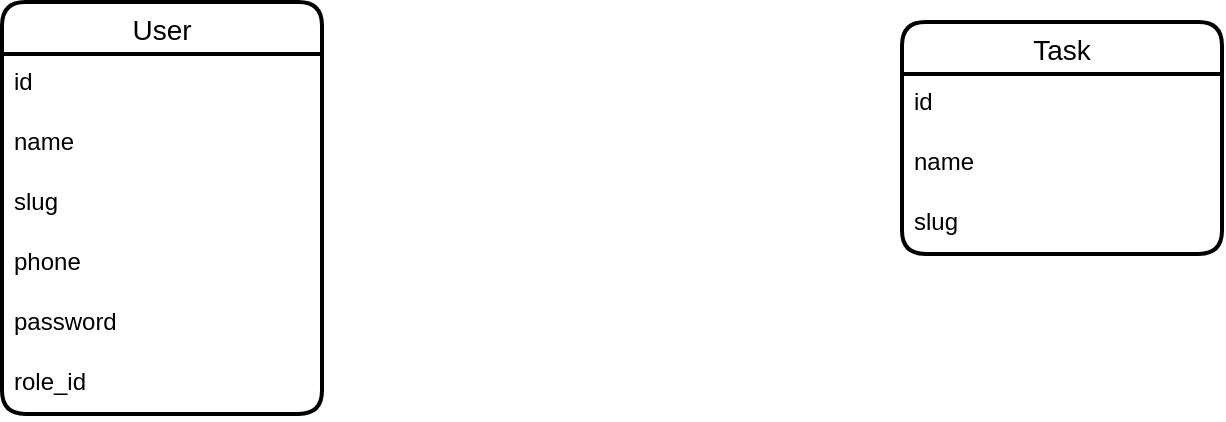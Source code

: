 <mxfile version="22.0.2" type="github">
  <diagram name="Страница — 1" id="2N1QUmSZxT2NIPjGcs7j">
    <mxGraphModel dx="2958" dy="682" grid="1" gridSize="10" guides="1" tooltips="1" connect="1" arrows="1" fold="1" page="1" pageScale="1" pageWidth="827" pageHeight="1169" math="0" shadow="0">
      <root>
        <mxCell id="0" />
        <mxCell id="1" parent="0" />
        <mxCell id="2I3r19eGrK2RQa2vnFou-1" value="User" style="swimlane;fontStyle=0;childLayout=stackLayout;horizontal=1;startSize=26;horizontalStack=0;resizeParent=1;resizeParentMax=0;resizeLast=0;collapsible=1;marginBottom=0;align=center;fontSize=14;strokeWidth=2;rounded=1;shadow=0;glass=0;swimlaneLine=1;" vertex="1" parent="1">
          <mxGeometry x="-1250" y="520" width="160" height="206" as="geometry" />
        </mxCell>
        <mxCell id="2I3r19eGrK2RQa2vnFou-2" value="id" style="text;strokeColor=none;fillColor=none;spacingLeft=4;spacingRight=4;overflow=hidden;rotatable=0;points=[[0,0.5],[1,0.5]];portConstraint=eastwest;fontSize=12;whiteSpace=wrap;html=1;" vertex="1" parent="2I3r19eGrK2RQa2vnFou-1">
          <mxGeometry y="26" width="160" height="30" as="geometry" />
        </mxCell>
        <mxCell id="2I3r19eGrK2RQa2vnFou-3" value="name" style="text;strokeColor=none;fillColor=none;spacingLeft=4;spacingRight=4;overflow=hidden;rotatable=0;points=[[0,0.5],[1,0.5]];portConstraint=eastwest;fontSize=12;whiteSpace=wrap;html=1;" vertex="1" parent="2I3r19eGrK2RQa2vnFou-1">
          <mxGeometry y="56" width="160" height="30" as="geometry" />
        </mxCell>
        <mxCell id="2I3r19eGrK2RQa2vnFou-4" value="slug" style="text;strokeColor=none;fillColor=none;spacingLeft=4;spacingRight=4;overflow=hidden;rotatable=0;points=[[0,0.5],[1,0.5]];portConstraint=eastwest;fontSize=12;whiteSpace=wrap;html=1;" vertex="1" parent="2I3r19eGrK2RQa2vnFou-1">
          <mxGeometry y="86" width="160" height="30" as="geometry" />
        </mxCell>
        <mxCell id="2I3r19eGrK2RQa2vnFou-5" value="phone" style="text;strokeColor=none;fillColor=none;spacingLeft=4;spacingRight=4;overflow=hidden;rotatable=0;points=[[0,0.5],[1,0.5]];portConstraint=eastwest;fontSize=12;whiteSpace=wrap;html=1;" vertex="1" parent="2I3r19eGrK2RQa2vnFou-1">
          <mxGeometry y="116" width="160" height="30" as="geometry" />
        </mxCell>
        <mxCell id="2I3r19eGrK2RQa2vnFou-7" value="password" style="text;strokeColor=none;fillColor=none;spacingLeft=4;spacingRight=4;overflow=hidden;rotatable=0;points=[[0,0.5],[1,0.5]];portConstraint=eastwest;fontSize=12;whiteSpace=wrap;html=1;" vertex="1" parent="2I3r19eGrK2RQa2vnFou-1">
          <mxGeometry y="146" width="160" height="30" as="geometry" />
        </mxCell>
        <mxCell id="2I3r19eGrK2RQa2vnFou-8" value="role_id" style="text;strokeColor=none;fillColor=none;spacingLeft=4;spacingRight=4;overflow=hidden;rotatable=0;points=[[0,0.5],[1,0.5]];portConstraint=eastwest;fontSize=12;whiteSpace=wrap;html=1;" vertex="1" parent="2I3r19eGrK2RQa2vnFou-1">
          <mxGeometry y="176" width="160" height="30" as="geometry" />
        </mxCell>
        <mxCell id="2I3r19eGrK2RQa2vnFou-17" value="Task" style="swimlane;fontStyle=0;childLayout=stackLayout;horizontal=1;startSize=26;horizontalStack=0;resizeParent=1;resizeParentMax=0;resizeLast=0;collapsible=1;marginBottom=0;align=center;fontSize=14;strokeWidth=2;rounded=1;shadow=0;glass=0;swimlaneLine=1;" vertex="1" parent="1">
          <mxGeometry x="-800" y="530" width="160" height="116" as="geometry" />
        </mxCell>
        <mxCell id="2I3r19eGrK2RQa2vnFou-18" value="id" style="text;strokeColor=none;fillColor=none;spacingLeft=4;spacingRight=4;overflow=hidden;rotatable=0;points=[[0,0.5],[1,0.5]];portConstraint=eastwest;fontSize=12;whiteSpace=wrap;html=1;" vertex="1" parent="2I3r19eGrK2RQa2vnFou-17">
          <mxGeometry y="26" width="160" height="30" as="geometry" />
        </mxCell>
        <mxCell id="2I3r19eGrK2RQa2vnFou-19" value="name" style="text;strokeColor=none;fillColor=none;spacingLeft=4;spacingRight=4;overflow=hidden;rotatable=0;points=[[0,0.5],[1,0.5]];portConstraint=eastwest;fontSize=12;whiteSpace=wrap;html=1;" vertex="1" parent="2I3r19eGrK2RQa2vnFou-17">
          <mxGeometry y="56" width="160" height="30" as="geometry" />
        </mxCell>
        <mxCell id="2I3r19eGrK2RQa2vnFou-20" value="slug" style="text;strokeColor=none;fillColor=none;spacingLeft=4;spacingRight=4;overflow=hidden;rotatable=0;points=[[0,0.5],[1,0.5]];portConstraint=eastwest;fontSize=12;whiteSpace=wrap;html=1;" vertex="1" parent="2I3r19eGrK2RQa2vnFou-17">
          <mxGeometry y="86" width="160" height="30" as="geometry" />
        </mxCell>
      </root>
    </mxGraphModel>
  </diagram>
</mxfile>
